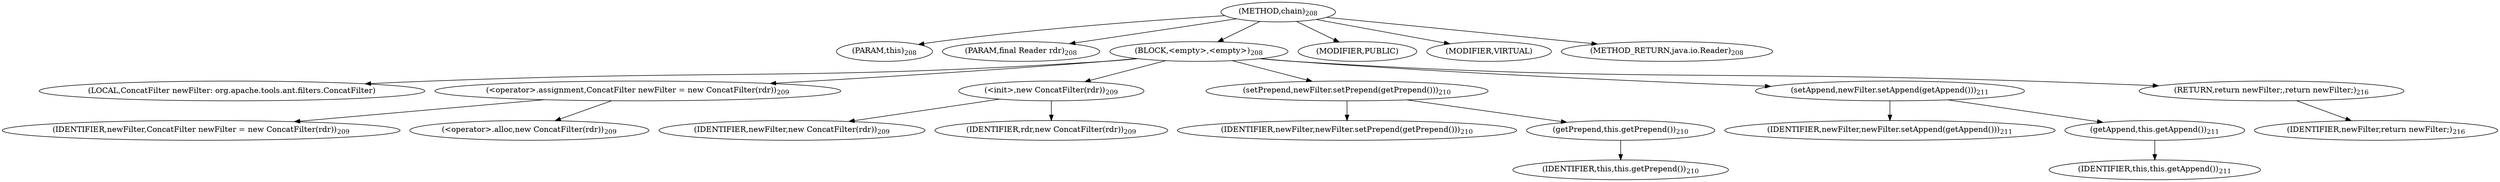 digraph "chain" {  
"208" [label = <(METHOD,chain)<SUB>208</SUB>> ]
"18" [label = <(PARAM,this)<SUB>208</SUB>> ]
"209" [label = <(PARAM,final Reader rdr)<SUB>208</SUB>> ]
"210" [label = <(BLOCK,&lt;empty&gt;,&lt;empty&gt;)<SUB>208</SUB>> ]
"16" [label = <(LOCAL,ConcatFilter newFilter: org.apache.tools.ant.filters.ConcatFilter)> ]
"211" [label = <(&lt;operator&gt;.assignment,ConcatFilter newFilter = new ConcatFilter(rdr))<SUB>209</SUB>> ]
"212" [label = <(IDENTIFIER,newFilter,ConcatFilter newFilter = new ConcatFilter(rdr))<SUB>209</SUB>> ]
"213" [label = <(&lt;operator&gt;.alloc,new ConcatFilter(rdr))<SUB>209</SUB>> ]
"214" [label = <(&lt;init&gt;,new ConcatFilter(rdr))<SUB>209</SUB>> ]
"15" [label = <(IDENTIFIER,newFilter,new ConcatFilter(rdr))<SUB>209</SUB>> ]
"215" [label = <(IDENTIFIER,rdr,new ConcatFilter(rdr))<SUB>209</SUB>> ]
"216" [label = <(setPrepend,newFilter.setPrepend(getPrepend()))<SUB>210</SUB>> ]
"217" [label = <(IDENTIFIER,newFilter,newFilter.setPrepend(getPrepend()))<SUB>210</SUB>> ]
"218" [label = <(getPrepend,this.getPrepend())<SUB>210</SUB>> ]
"17" [label = <(IDENTIFIER,this,this.getPrepend())<SUB>210</SUB>> ]
"219" [label = <(setAppend,newFilter.setAppend(getAppend()))<SUB>211</SUB>> ]
"220" [label = <(IDENTIFIER,newFilter,newFilter.setAppend(getAppend()))<SUB>211</SUB>> ]
"221" [label = <(getAppend,this.getAppend())<SUB>211</SUB>> ]
"19" [label = <(IDENTIFIER,this,this.getAppend())<SUB>211</SUB>> ]
"222" [label = <(RETURN,return newFilter;,return newFilter;)<SUB>216</SUB>> ]
"223" [label = <(IDENTIFIER,newFilter,return newFilter;)<SUB>216</SUB>> ]
"224" [label = <(MODIFIER,PUBLIC)> ]
"225" [label = <(MODIFIER,VIRTUAL)> ]
"226" [label = <(METHOD_RETURN,java.io.Reader)<SUB>208</SUB>> ]
  "208" -> "18" 
  "208" -> "209" 
  "208" -> "210" 
  "208" -> "224" 
  "208" -> "225" 
  "208" -> "226" 
  "210" -> "16" 
  "210" -> "211" 
  "210" -> "214" 
  "210" -> "216" 
  "210" -> "219" 
  "210" -> "222" 
  "211" -> "212" 
  "211" -> "213" 
  "214" -> "15" 
  "214" -> "215" 
  "216" -> "217" 
  "216" -> "218" 
  "218" -> "17" 
  "219" -> "220" 
  "219" -> "221" 
  "221" -> "19" 
  "222" -> "223" 
}
